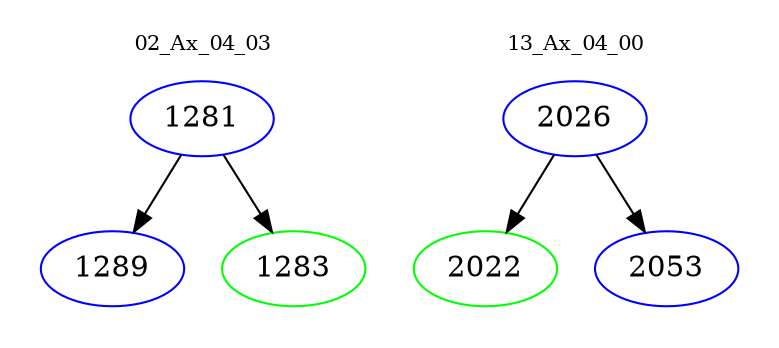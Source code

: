 digraph{
subgraph cluster_0 {
color = white
label = "02_Ax_04_03";
fontsize=10;
T0_1281 [label="1281", color="blue"]
T0_1281 -> T0_1289 [color="black"]
T0_1289 [label="1289", color="blue"]
T0_1281 -> T0_1283 [color="black"]
T0_1283 [label="1283", color="green"]
}
subgraph cluster_1 {
color = white
label = "13_Ax_04_00";
fontsize=10;
T1_2026 [label="2026", color="blue"]
T1_2026 -> T1_2022 [color="black"]
T1_2022 [label="2022", color="green"]
T1_2026 -> T1_2053 [color="black"]
T1_2053 [label="2053", color="blue"]
}
}
